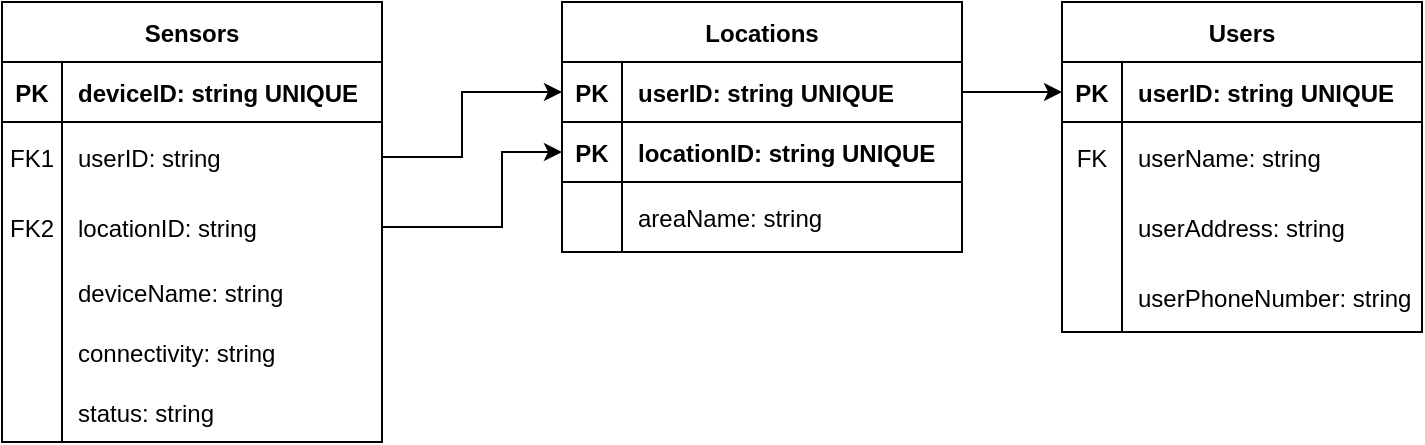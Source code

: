 <mxfile>
    <diagram id="R2lEEEUBdFMjLlhIrx00" name="Page-1">
        <mxGraphModel dx="9" dy="501" grid="1" gridSize="10" guides="1" tooltips="1" connect="1" arrows="1" fold="1" page="1" pageScale="1" pageWidth="850" pageHeight="1100" math="0" shadow="0" extFonts="Permanent Marker^https://fonts.googleapis.com/css?family=Permanent+Marker">
            <root>
                <mxCell id="0"/>
                <mxCell id="1" parent="0"/>
                <mxCell id="C-vyLk0tnHw3VtMMgP7b-13" value="Sensors" style="shape=table;startSize=30;container=1;collapsible=1;childLayout=tableLayout;fixedRows=1;rowLines=0;fontStyle=1;align=center;resizeLast=1;" parent="1" vertex="1">
                    <mxGeometry x="930" y="70" width="190" height="220" as="geometry">
                        <mxRectangle x="780" y="125" width="80" height="30" as="alternateBounds"/>
                    </mxGeometry>
                </mxCell>
                <mxCell id="C-vyLk0tnHw3VtMMgP7b-14" value="" style="shape=partialRectangle;collapsible=0;dropTarget=0;pointerEvents=0;fillColor=none;points=[[0,0.5],[1,0.5]];portConstraint=eastwest;top=0;left=0;right=0;bottom=1;" parent="C-vyLk0tnHw3VtMMgP7b-13" vertex="1">
                    <mxGeometry y="30" width="190" height="30" as="geometry"/>
                </mxCell>
                <mxCell id="C-vyLk0tnHw3VtMMgP7b-15" value="PK" style="shape=partialRectangle;overflow=hidden;connectable=0;fillColor=none;top=0;left=0;bottom=0;right=0;fontStyle=1;" parent="C-vyLk0tnHw3VtMMgP7b-14" vertex="1">
                    <mxGeometry width="30" height="30" as="geometry">
                        <mxRectangle width="30" height="30" as="alternateBounds"/>
                    </mxGeometry>
                </mxCell>
                <mxCell id="C-vyLk0tnHw3VtMMgP7b-16" value="deviceID: string UNIQUE" style="shape=partialRectangle;overflow=hidden;connectable=0;fillColor=none;top=0;left=0;bottom=0;right=0;align=left;spacingLeft=6;fontStyle=1;" parent="C-vyLk0tnHw3VtMMgP7b-14" vertex="1">
                    <mxGeometry x="30" width="160" height="30" as="geometry">
                        <mxRectangle width="160" height="30" as="alternateBounds"/>
                    </mxGeometry>
                </mxCell>
                <mxCell id="C-vyLk0tnHw3VtMMgP7b-17" value="" style="shape=partialRectangle;collapsible=0;dropTarget=0;pointerEvents=0;fillColor=none;points=[[0,0.5],[1,0.5]];portConstraint=eastwest;top=0;left=0;right=0;bottom=0;" parent="C-vyLk0tnHw3VtMMgP7b-13" vertex="1">
                    <mxGeometry y="60" width="190" height="35" as="geometry"/>
                </mxCell>
                <mxCell id="C-vyLk0tnHw3VtMMgP7b-18" value="FK1" style="shape=partialRectangle;overflow=hidden;connectable=0;fillColor=none;top=0;left=0;bottom=0;right=0;" parent="C-vyLk0tnHw3VtMMgP7b-17" vertex="1">
                    <mxGeometry width="30" height="35" as="geometry">
                        <mxRectangle width="30" height="35" as="alternateBounds"/>
                    </mxGeometry>
                </mxCell>
                <mxCell id="C-vyLk0tnHw3VtMMgP7b-19" value="userID: string " style="shape=partialRectangle;overflow=hidden;connectable=0;fillColor=none;top=0;left=0;bottom=0;right=0;align=left;spacingLeft=6;" parent="C-vyLk0tnHw3VtMMgP7b-17" vertex="1">
                    <mxGeometry x="30" width="160" height="35" as="geometry">
                        <mxRectangle width="160" height="35" as="alternateBounds"/>
                    </mxGeometry>
                </mxCell>
                <mxCell id="PTZqJAS4RHUK_UIN1S5H-75" value="" style="shape=partialRectangle;collapsible=0;dropTarget=0;pointerEvents=0;fillColor=none;points=[[0,0.5],[1,0.5]];portConstraint=eastwest;top=0;left=0;right=0;bottom=0;" parent="C-vyLk0tnHw3VtMMgP7b-13" vertex="1">
                    <mxGeometry y="95" width="190" height="35" as="geometry"/>
                </mxCell>
                <mxCell id="PTZqJAS4RHUK_UIN1S5H-76" value="FK2" style="shape=partialRectangle;overflow=hidden;connectable=0;fillColor=none;top=0;left=0;bottom=0;right=0;" parent="PTZqJAS4RHUK_UIN1S5H-75" vertex="1">
                    <mxGeometry width="30" height="35" as="geometry">
                        <mxRectangle width="30" height="35" as="alternateBounds"/>
                    </mxGeometry>
                </mxCell>
                <mxCell id="PTZqJAS4RHUK_UIN1S5H-77" value="locationID: string " style="shape=partialRectangle;overflow=hidden;connectable=0;fillColor=none;top=0;left=0;bottom=0;right=0;align=left;spacingLeft=6;" parent="PTZqJAS4RHUK_UIN1S5H-75" vertex="1">
                    <mxGeometry x="30" width="160" height="35" as="geometry">
                        <mxRectangle width="160" height="35" as="alternateBounds"/>
                    </mxGeometry>
                </mxCell>
                <mxCell id="PTZqJAS4RHUK_UIN1S5H-38" value="" style="shape=partialRectangle;collapsible=0;dropTarget=0;pointerEvents=0;fillColor=none;points=[[0,0.5],[1,0.5]];portConstraint=eastwest;top=0;left=0;right=0;bottom=0;" parent="C-vyLk0tnHw3VtMMgP7b-13" vertex="1">
                    <mxGeometry y="130" width="190" height="30" as="geometry"/>
                </mxCell>
                <mxCell id="PTZqJAS4RHUK_UIN1S5H-39" value="" style="shape=partialRectangle;overflow=hidden;connectable=0;fillColor=none;top=0;left=0;bottom=0;right=0;" parent="PTZqJAS4RHUK_UIN1S5H-38" vertex="1">
                    <mxGeometry width="30" height="30" as="geometry">
                        <mxRectangle width="30" height="30" as="alternateBounds"/>
                    </mxGeometry>
                </mxCell>
                <mxCell id="PTZqJAS4RHUK_UIN1S5H-40" value="deviceName: string" style="shape=partialRectangle;overflow=hidden;connectable=0;fillColor=none;top=0;left=0;bottom=0;right=0;align=left;spacingLeft=6;" parent="PTZqJAS4RHUK_UIN1S5H-38" vertex="1">
                    <mxGeometry x="30" width="160" height="30" as="geometry">
                        <mxRectangle width="160" height="30" as="alternateBounds"/>
                    </mxGeometry>
                </mxCell>
                <mxCell id="PTZqJAS4RHUK_UIN1S5H-91" value="" style="shape=partialRectangle;collapsible=0;dropTarget=0;pointerEvents=0;fillColor=none;points=[[0,0.5],[1,0.5]];portConstraint=eastwest;top=0;left=0;right=0;bottom=0;" parent="C-vyLk0tnHw3VtMMgP7b-13" vertex="1">
                    <mxGeometry y="160" width="190" height="30" as="geometry"/>
                </mxCell>
                <mxCell id="PTZqJAS4RHUK_UIN1S5H-92" value="" style="shape=partialRectangle;overflow=hidden;connectable=0;fillColor=none;top=0;left=0;bottom=0;right=0;" parent="PTZqJAS4RHUK_UIN1S5H-91" vertex="1">
                    <mxGeometry width="30" height="30" as="geometry">
                        <mxRectangle width="30" height="30" as="alternateBounds"/>
                    </mxGeometry>
                </mxCell>
                <mxCell id="PTZqJAS4RHUK_UIN1S5H-93" value="connectivity: string" style="shape=partialRectangle;overflow=hidden;connectable=0;fillColor=none;top=0;left=0;bottom=0;right=0;align=left;spacingLeft=6;" parent="PTZqJAS4RHUK_UIN1S5H-91" vertex="1">
                    <mxGeometry x="30" width="160" height="30" as="geometry">
                        <mxRectangle width="160" height="30" as="alternateBounds"/>
                    </mxGeometry>
                </mxCell>
                <mxCell id="PTZqJAS4RHUK_UIN1S5H-94" value="" style="shape=partialRectangle;collapsible=0;dropTarget=0;pointerEvents=0;fillColor=none;points=[[0,0.5],[1,0.5]];portConstraint=eastwest;top=0;left=0;right=0;bottom=0;" parent="C-vyLk0tnHw3VtMMgP7b-13" vertex="1">
                    <mxGeometry y="190" width="190" height="30" as="geometry"/>
                </mxCell>
                <mxCell id="PTZqJAS4RHUK_UIN1S5H-95" value="" style="shape=partialRectangle;overflow=hidden;connectable=0;fillColor=none;top=0;left=0;bottom=0;right=0;" parent="PTZqJAS4RHUK_UIN1S5H-94" vertex="1">
                    <mxGeometry width="30" height="30" as="geometry">
                        <mxRectangle width="30" height="30" as="alternateBounds"/>
                    </mxGeometry>
                </mxCell>
                <mxCell id="PTZqJAS4RHUK_UIN1S5H-96" value="status: string " style="shape=partialRectangle;overflow=hidden;connectable=0;fillColor=none;top=0;left=0;bottom=0;right=0;align=left;spacingLeft=6;" parent="PTZqJAS4RHUK_UIN1S5H-94" vertex="1">
                    <mxGeometry x="30" width="160" height="30" as="geometry">
                        <mxRectangle width="160" height="30" as="alternateBounds"/>
                    </mxGeometry>
                </mxCell>
                <mxCell id="PTZqJAS4RHUK_UIN1S5H-78" value="Users" style="shape=table;startSize=30;container=1;collapsible=1;childLayout=tableLayout;fixedRows=1;rowLines=0;fontStyle=1;align=center;resizeLast=1;" parent="1" vertex="1">
                    <mxGeometry x="1460" y="70" width="180" height="165" as="geometry">
                        <mxRectangle x="780" y="125" width="80" height="30" as="alternateBounds"/>
                    </mxGeometry>
                </mxCell>
                <mxCell id="PTZqJAS4RHUK_UIN1S5H-79" value="" style="shape=partialRectangle;collapsible=0;dropTarget=0;pointerEvents=0;fillColor=none;points=[[0,0.5],[1,0.5]];portConstraint=eastwest;top=0;left=0;right=0;bottom=1;" parent="PTZqJAS4RHUK_UIN1S5H-78" vertex="1">
                    <mxGeometry y="30" width="180" height="30" as="geometry"/>
                </mxCell>
                <mxCell id="PTZqJAS4RHUK_UIN1S5H-80" value="PK" style="shape=partialRectangle;overflow=hidden;connectable=0;fillColor=none;top=0;left=0;bottom=0;right=0;fontStyle=1;" parent="PTZqJAS4RHUK_UIN1S5H-79" vertex="1">
                    <mxGeometry width="30" height="30" as="geometry">
                        <mxRectangle width="30" height="30" as="alternateBounds"/>
                    </mxGeometry>
                </mxCell>
                <mxCell id="PTZqJAS4RHUK_UIN1S5H-81" value="userID: string UNIQUE" style="shape=partialRectangle;overflow=hidden;connectable=0;fillColor=none;top=0;left=0;bottom=0;right=0;align=left;spacingLeft=6;fontStyle=1;" parent="PTZqJAS4RHUK_UIN1S5H-79" vertex="1">
                    <mxGeometry x="30" width="150" height="30" as="geometry">
                        <mxRectangle width="150" height="30" as="alternateBounds"/>
                    </mxGeometry>
                </mxCell>
                <mxCell id="PTZqJAS4RHUK_UIN1S5H-82" value="" style="shape=partialRectangle;collapsible=0;dropTarget=0;pointerEvents=0;fillColor=none;points=[[0,0.5],[1,0.5]];portConstraint=eastwest;top=0;left=0;right=0;bottom=0;" parent="PTZqJAS4RHUK_UIN1S5H-78" vertex="1">
                    <mxGeometry y="60" width="180" height="35" as="geometry"/>
                </mxCell>
                <mxCell id="PTZqJAS4RHUK_UIN1S5H-83" value="FK" style="shape=partialRectangle;overflow=hidden;connectable=0;fillColor=none;top=0;left=0;bottom=0;right=0;" parent="PTZqJAS4RHUK_UIN1S5H-82" vertex="1">
                    <mxGeometry width="30" height="35" as="geometry">
                        <mxRectangle width="30" height="35" as="alternateBounds"/>
                    </mxGeometry>
                </mxCell>
                <mxCell id="PTZqJAS4RHUK_UIN1S5H-84" value="userName: string " style="shape=partialRectangle;overflow=hidden;connectable=0;fillColor=none;top=0;left=0;bottom=0;right=0;align=left;spacingLeft=6;" parent="PTZqJAS4RHUK_UIN1S5H-82" vertex="1">
                    <mxGeometry x="30" width="150" height="35" as="geometry">
                        <mxRectangle width="150" height="35" as="alternateBounds"/>
                    </mxGeometry>
                </mxCell>
                <mxCell id="PTZqJAS4RHUK_UIN1S5H-85" value="" style="shape=partialRectangle;collapsible=0;dropTarget=0;pointerEvents=0;fillColor=none;points=[[0,0.5],[1,0.5]];portConstraint=eastwest;top=0;left=0;right=0;bottom=0;" parent="PTZqJAS4RHUK_UIN1S5H-78" vertex="1">
                    <mxGeometry y="95" width="180" height="35" as="geometry"/>
                </mxCell>
                <mxCell id="PTZqJAS4RHUK_UIN1S5H-86" value="" style="shape=partialRectangle;overflow=hidden;connectable=0;fillColor=none;top=0;left=0;bottom=0;right=0;" parent="PTZqJAS4RHUK_UIN1S5H-85" vertex="1">
                    <mxGeometry width="30" height="35" as="geometry">
                        <mxRectangle width="30" height="35" as="alternateBounds"/>
                    </mxGeometry>
                </mxCell>
                <mxCell id="PTZqJAS4RHUK_UIN1S5H-87" value="userAddress: string " style="shape=partialRectangle;overflow=hidden;connectable=0;fillColor=none;top=0;left=0;bottom=0;right=0;align=left;spacingLeft=6;" parent="PTZqJAS4RHUK_UIN1S5H-85" vertex="1">
                    <mxGeometry x="30" width="150" height="35" as="geometry">
                        <mxRectangle width="150" height="35" as="alternateBounds"/>
                    </mxGeometry>
                </mxCell>
                <mxCell id="2" value="" style="shape=partialRectangle;collapsible=0;dropTarget=0;pointerEvents=0;fillColor=none;points=[[0,0.5],[1,0.5]];portConstraint=eastwest;top=0;left=0;right=0;bottom=0;" parent="PTZqJAS4RHUK_UIN1S5H-78" vertex="1">
                    <mxGeometry y="130" width="180" height="35" as="geometry"/>
                </mxCell>
                <mxCell id="3" value="" style="shape=partialRectangle;overflow=hidden;connectable=0;fillColor=none;top=0;left=0;bottom=0;right=0;" parent="2" vertex="1">
                    <mxGeometry width="30" height="35" as="geometry">
                        <mxRectangle width="30" height="35" as="alternateBounds"/>
                    </mxGeometry>
                </mxCell>
                <mxCell id="4" value="userPhoneNumber: string " style="shape=partialRectangle;overflow=hidden;connectable=0;fillColor=none;top=0;left=0;bottom=0;right=0;align=left;spacingLeft=6;" parent="2" vertex="1">
                    <mxGeometry x="30" width="150" height="35" as="geometry">
                        <mxRectangle width="150" height="35" as="alternateBounds"/>
                    </mxGeometry>
                </mxCell>
                <mxCell id="PTZqJAS4RHUK_UIN1S5H-97" value="Locations" style="shape=table;startSize=30;container=1;collapsible=1;childLayout=tableLayout;fixedRows=1;rowLines=0;fontStyle=1;align=center;resizeLast=1;" parent="1" vertex="1">
                    <mxGeometry x="1210" y="70" width="200" height="125" as="geometry">
                        <mxRectangle x="780" y="125" width="80" height="30" as="alternateBounds"/>
                    </mxGeometry>
                </mxCell>
                <mxCell id="PTZqJAS4RHUK_UIN1S5H-98" value="" style="shape=partialRectangle;collapsible=0;dropTarget=0;pointerEvents=0;fillColor=none;points=[[0,0.5],[1,0.5]];portConstraint=eastwest;top=0;left=0;right=0;bottom=1;" parent="PTZqJAS4RHUK_UIN1S5H-97" vertex="1">
                    <mxGeometry y="30" width="200" height="30" as="geometry"/>
                </mxCell>
                <mxCell id="PTZqJAS4RHUK_UIN1S5H-99" value="PK" style="shape=partialRectangle;overflow=hidden;connectable=0;fillColor=none;top=0;left=0;bottom=0;right=0;fontStyle=1;" parent="PTZqJAS4RHUK_UIN1S5H-98" vertex="1">
                    <mxGeometry width="30" height="30" as="geometry">
                        <mxRectangle width="30" height="30" as="alternateBounds"/>
                    </mxGeometry>
                </mxCell>
                <mxCell id="PTZqJAS4RHUK_UIN1S5H-100" value="userID: string UNIQUE" style="shape=partialRectangle;overflow=hidden;connectable=0;fillColor=none;top=0;left=0;bottom=0;right=0;align=left;spacingLeft=6;fontStyle=1;" parent="PTZqJAS4RHUK_UIN1S5H-98" vertex="1">
                    <mxGeometry x="30" width="170" height="30" as="geometry">
                        <mxRectangle width="170" height="30" as="alternateBounds"/>
                    </mxGeometry>
                </mxCell>
                <mxCell id="PTZqJAS4RHUK_UIN1S5H-107" value="" style="shape=partialRectangle;collapsible=0;dropTarget=0;pointerEvents=0;fillColor=none;points=[[0,0.5],[1,0.5]];portConstraint=eastwest;top=0;left=0;right=0;bottom=1;" parent="PTZqJAS4RHUK_UIN1S5H-97" vertex="1">
                    <mxGeometry y="60" width="200" height="30" as="geometry"/>
                </mxCell>
                <mxCell id="PTZqJAS4RHUK_UIN1S5H-108" value="PK" style="shape=partialRectangle;overflow=hidden;connectable=0;fillColor=none;top=0;left=0;bottom=0;right=0;fontStyle=1;" parent="PTZqJAS4RHUK_UIN1S5H-107" vertex="1">
                    <mxGeometry width="30" height="30" as="geometry">
                        <mxRectangle width="30" height="30" as="alternateBounds"/>
                    </mxGeometry>
                </mxCell>
                <mxCell id="PTZqJAS4RHUK_UIN1S5H-109" value="locationID: string UNIQUE" style="shape=partialRectangle;overflow=hidden;connectable=0;fillColor=none;top=0;left=0;bottom=0;right=0;align=left;spacingLeft=6;fontStyle=1;" parent="PTZqJAS4RHUK_UIN1S5H-107" vertex="1">
                    <mxGeometry x="30" width="170" height="30" as="geometry">
                        <mxRectangle width="170" height="30" as="alternateBounds"/>
                    </mxGeometry>
                </mxCell>
                <mxCell id="PTZqJAS4RHUK_UIN1S5H-101" value="" style="shape=partialRectangle;collapsible=0;dropTarget=0;pointerEvents=0;fillColor=none;points=[[0,0.5],[1,0.5]];portConstraint=eastwest;top=0;left=0;right=0;bottom=0;" parent="PTZqJAS4RHUK_UIN1S5H-97" vertex="1">
                    <mxGeometry y="90" width="200" height="35" as="geometry"/>
                </mxCell>
                <mxCell id="PTZqJAS4RHUK_UIN1S5H-102" value="" style="shape=partialRectangle;overflow=hidden;connectable=0;fillColor=none;top=0;left=0;bottom=0;right=0;" parent="PTZqJAS4RHUK_UIN1S5H-101" vertex="1">
                    <mxGeometry width="30" height="35" as="geometry">
                        <mxRectangle width="30" height="35" as="alternateBounds"/>
                    </mxGeometry>
                </mxCell>
                <mxCell id="PTZqJAS4RHUK_UIN1S5H-103" value="areaName: string" style="shape=partialRectangle;overflow=hidden;connectable=0;fillColor=none;top=0;left=0;bottom=0;right=0;align=left;spacingLeft=6;" parent="PTZqJAS4RHUK_UIN1S5H-101" vertex="1">
                    <mxGeometry x="30" width="170" height="35" as="geometry">
                        <mxRectangle width="170" height="35" as="alternateBounds"/>
                    </mxGeometry>
                </mxCell>
                <mxCell id="PTZqJAS4RHUK_UIN1S5H-110" style="edgeStyle=orthogonalEdgeStyle;rounded=0;orthogonalLoop=1;jettySize=auto;html=1;entryX=0;entryY=0.5;entryDx=0;entryDy=0;" parent="1" source="C-vyLk0tnHw3VtMMgP7b-17" target="PTZqJAS4RHUK_UIN1S5H-98" edge="1">
                    <mxGeometry relative="1" as="geometry">
                        <Array as="points">
                            <mxPoint x="1160" y="147"/>
                            <mxPoint x="1160" y="115"/>
                        </Array>
                    </mxGeometry>
                </mxCell>
                <mxCell id="PTZqJAS4RHUK_UIN1S5H-112" style="edgeStyle=orthogonalEdgeStyle;rounded=0;orthogonalLoop=1;jettySize=auto;html=1;" parent="1" source="PTZqJAS4RHUK_UIN1S5H-75" target="PTZqJAS4RHUK_UIN1S5H-107" edge="1">
                    <mxGeometry relative="1" as="geometry">
                        <Array as="points">
                            <mxPoint x="1180" y="183"/>
                            <mxPoint x="1180" y="145"/>
                        </Array>
                    </mxGeometry>
                </mxCell>
                <mxCell id="PTZqJAS4RHUK_UIN1S5H-113" style="edgeStyle=orthogonalEdgeStyle;rounded=0;orthogonalLoop=1;jettySize=auto;html=1;entryX=0;entryY=0.5;entryDx=0;entryDy=0;" parent="1" source="PTZqJAS4RHUK_UIN1S5H-98" target="PTZqJAS4RHUK_UIN1S5H-79" edge="1">
                    <mxGeometry relative="1" as="geometry"/>
                </mxCell>
            </root>
        </mxGraphModel>
    </diagram>
</mxfile>